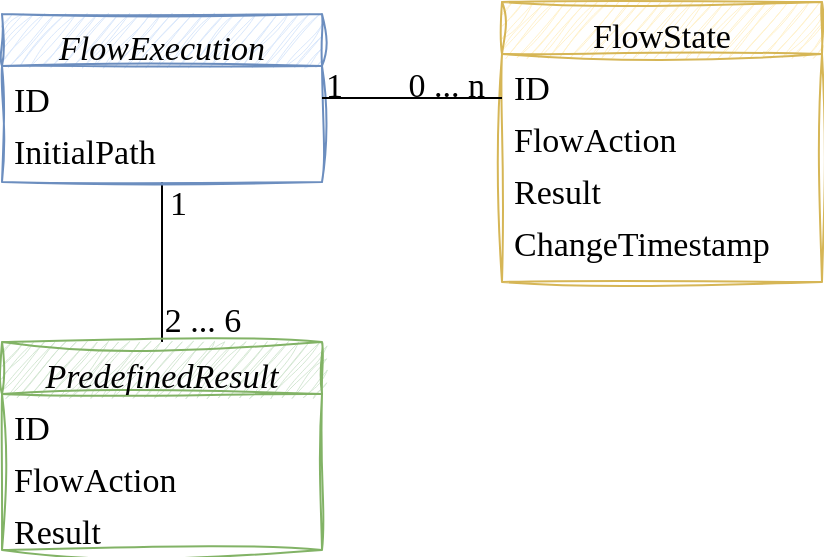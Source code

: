 <mxfile version="24.4.6" type="device">
  <diagram id="C5RBs43oDa-KdzZeNtuy" name="Page-1">
    <mxGraphModel dx="2074" dy="1146" grid="1" gridSize="10" guides="1" tooltips="1" connect="1" arrows="1" fold="1" page="1" pageScale="1" pageWidth="827" pageHeight="1169" math="0" shadow="0">
      <root>
        <mxCell id="WIyWlLk6GJQsqaUBKTNV-0" />
        <mxCell id="WIyWlLk6GJQsqaUBKTNV-1" parent="WIyWlLk6GJQsqaUBKTNV-0" />
        <mxCell id="cyo2uGks4CfVqS--dkHe-4" value="2 ... 6" style="edgeStyle=orthogonalEdgeStyle;rounded=0;orthogonalLoop=1;jettySize=auto;html=1;endArrow=none;endFill=0;fontFamily=Just Another Hand;fontSource=https%3A%2F%2Ffonts.googleapis.com%2Fcss%3Ffamily%3DJust%2BAnother%2BHand;fontSize=17;" parent="WIyWlLk6GJQsqaUBKTNV-1" source="zkfFHV4jXpPFQw0GAbJ--0" target="cyo2uGks4CfVqS--dkHe-1" edge="1">
          <mxGeometry x="0.75" y="20" relative="1" as="geometry">
            <Array as="points">
              <mxPoint x="270" y="260" />
              <mxPoint x="270" y="260" />
            </Array>
            <mxPoint as="offset" />
          </mxGeometry>
        </mxCell>
        <mxCell id="zkfFHV4jXpPFQw0GAbJ--0" value="FlowExecution" style="swimlane;fontStyle=2;align=center;verticalAlign=top;childLayout=stackLayout;horizontal=1;startSize=26;horizontalStack=0;resizeParent=1;resizeLast=0;collapsible=1;marginBottom=0;rounded=0;shadow=0;strokeWidth=1;fillColor=#dae8fc;strokeColor=#6c8ebf;fontFamily=Just Another Hand;fontSource=https%3A%2F%2Ffonts.googleapis.com%2Fcss%3Ffamily%3DJust%2BAnother%2BHand;fontSize=17;sketch=1;curveFitting=1;jiggle=2;" parent="WIyWlLk6GJQsqaUBKTNV-1" vertex="1">
          <mxGeometry x="190" y="156" width="160" height="84" as="geometry">
            <mxRectangle x="230" y="140" width="160" height="26" as="alternateBounds" />
          </mxGeometry>
        </mxCell>
        <mxCell id="zkfFHV4jXpPFQw0GAbJ--1" value="ID" style="text;align=left;verticalAlign=top;spacingLeft=4;spacingRight=4;overflow=hidden;rotatable=0;points=[[0,0.5],[1,0.5]];portConstraint=eastwest;fontFamily=Just Another Hand;fontSource=https%3A%2F%2Ffonts.googleapis.com%2Fcss%3Ffamily%3DJust%2BAnother%2BHand;fontSize=17;" parent="zkfFHV4jXpPFQw0GAbJ--0" vertex="1">
          <mxGeometry y="26" width="160" height="26" as="geometry" />
        </mxCell>
        <mxCell id="zkfFHV4jXpPFQw0GAbJ--2" value="InitialPath" style="text;align=left;verticalAlign=top;spacingLeft=4;spacingRight=4;overflow=hidden;rotatable=0;points=[[0,0.5],[1,0.5]];portConstraint=eastwest;rounded=0;shadow=0;html=0;fontFamily=Just Another Hand;fontSource=https%3A%2F%2Ffonts.googleapis.com%2Fcss%3Ffamily%3DJust%2BAnother%2BHand;fontSize=17;" parent="zkfFHV4jXpPFQw0GAbJ--0" vertex="1">
          <mxGeometry y="52" width="160" height="26" as="geometry" />
        </mxCell>
        <mxCell id="zkfFHV4jXpPFQw0GAbJ--17" value="FlowState" style="swimlane;fontStyle=0;align=center;verticalAlign=top;childLayout=stackLayout;horizontal=1;startSize=26;horizontalStack=0;resizeParent=1;resizeLast=0;collapsible=1;marginBottom=0;rounded=0;shadow=0;strokeWidth=1;fillColor=#fff2cc;strokeColor=#d6b656;sketch=1;curveFitting=1;jiggle=2;fontFamily=Just Another Hand;fontSource=https%3A%2F%2Ffonts.googleapis.com%2Fcss%3Ffamily%3DJust%2BAnother%2BHand;fontSize=17;" parent="WIyWlLk6GJQsqaUBKTNV-1" vertex="1">
          <mxGeometry x="440" y="150" width="160" height="140" as="geometry">
            <mxRectangle x="550" y="140" width="160" height="26" as="alternateBounds" />
          </mxGeometry>
        </mxCell>
        <mxCell id="zkfFHV4jXpPFQw0GAbJ--24" value="ID" style="text;align=left;verticalAlign=top;spacingLeft=4;spacingRight=4;overflow=hidden;rotatable=0;points=[[0,0.5],[1,0.5]];portConstraint=eastwest;fontFamily=Just Another Hand;fontSource=https%3A%2F%2Ffonts.googleapis.com%2Fcss%3Ffamily%3DJust%2BAnother%2BHand;fontSize=17;" parent="zkfFHV4jXpPFQw0GAbJ--17" vertex="1">
          <mxGeometry y="26" width="160" height="26" as="geometry" />
        </mxCell>
        <mxCell id="zkfFHV4jXpPFQw0GAbJ--18" value="FlowAction" style="text;align=left;verticalAlign=top;spacingLeft=4;spacingRight=4;overflow=hidden;rotatable=0;points=[[0,0.5],[1,0.5]];portConstraint=eastwest;sketch=1;curveFitting=1;jiggle=2;fontFamily=Just Another Hand;fontSource=https%3A%2F%2Ffonts.googleapis.com%2Fcss%3Ffamily%3DJust%2BAnother%2BHand;fontSize=17;" parent="zkfFHV4jXpPFQw0GAbJ--17" vertex="1">
          <mxGeometry y="52" width="160" height="26" as="geometry" />
        </mxCell>
        <mxCell id="zkfFHV4jXpPFQw0GAbJ--19" value="Result" style="text;align=left;verticalAlign=top;spacingLeft=4;spacingRight=4;overflow=hidden;rotatable=0;points=[[0,0.5],[1,0.5]];portConstraint=eastwest;rounded=0;shadow=0;html=0;fontFamily=Just Another Hand;fontSource=https%3A%2F%2Ffonts.googleapis.com%2Fcss%3Ffamily%3DJust%2BAnother%2BHand;fontSize=17;" parent="zkfFHV4jXpPFQw0GAbJ--17" vertex="1">
          <mxGeometry y="78" width="160" height="26" as="geometry" />
        </mxCell>
        <mxCell id="zkfFHV4jXpPFQw0GAbJ--21" value="ChangeTimestamp" style="text;align=left;verticalAlign=top;spacingLeft=4;spacingRight=4;overflow=hidden;rotatable=0;points=[[0,0.5],[1,0.5]];portConstraint=eastwest;rounded=0;shadow=0;html=0;fontFamily=Just Another Hand;fontSource=https%3A%2F%2Ffonts.googleapis.com%2Fcss%3Ffamily%3DJust%2BAnother%2BHand;fontSize=17;" parent="zkfFHV4jXpPFQw0GAbJ--17" vertex="1">
          <mxGeometry y="104" width="160" height="26" as="geometry" />
        </mxCell>
        <mxCell id="zkfFHV4jXpPFQw0GAbJ--26" value="" style="endArrow=none;shadow=0;strokeWidth=1;rounded=0;curved=0;endFill=0;edgeStyle=elbowEdgeStyle;elbow=vertical;fontFamily=Just Another Hand;fontSource=https%3A%2F%2Ffonts.googleapis.com%2Fcss%3Ffamily%3DJust%2BAnother%2BHand;fontSize=17;" parent="WIyWlLk6GJQsqaUBKTNV-1" source="zkfFHV4jXpPFQw0GAbJ--0" target="zkfFHV4jXpPFQw0GAbJ--17" edge="1">
          <mxGeometry x="0.5" y="41" relative="1" as="geometry">
            <mxPoint x="380" y="192" as="sourcePoint" />
            <mxPoint x="540" y="192" as="targetPoint" />
            <mxPoint x="-40" y="32" as="offset" />
          </mxGeometry>
        </mxCell>
        <mxCell id="zkfFHV4jXpPFQw0GAbJ--27" value="1" style="resizable=0;align=left;verticalAlign=bottom;labelBackgroundColor=none;fontSize=17;fontFamily=Just Another Hand;fontSource=https%3A%2F%2Ffonts.googleapis.com%2Fcss%3Ffamily%3DJust%2BAnother%2BHand;" parent="zkfFHV4jXpPFQw0GAbJ--26" connectable="0" vertex="1">
          <mxGeometry x="-1" relative="1" as="geometry">
            <mxPoint y="4" as="offset" />
          </mxGeometry>
        </mxCell>
        <mxCell id="zkfFHV4jXpPFQw0GAbJ--28" value="0 ... n" style="resizable=0;align=right;verticalAlign=bottom;labelBackgroundColor=none;fontSize=17;fontFamily=Just Another Hand;fontSource=https%3A%2F%2Ffonts.googleapis.com%2Fcss%3Ffamily%3DJust%2BAnother%2BHand;" parent="zkfFHV4jXpPFQw0GAbJ--26" connectable="0" vertex="1">
          <mxGeometry x="1" relative="1" as="geometry">
            <mxPoint x="-7" y="4" as="offset" />
          </mxGeometry>
        </mxCell>
        <mxCell id="cyo2uGks4CfVqS--dkHe-1" value="PredefinedResult" style="swimlane;fontStyle=2;align=center;verticalAlign=top;childLayout=stackLayout;horizontal=1;startSize=26;horizontalStack=0;resizeParent=1;resizeLast=0;collapsible=1;marginBottom=0;rounded=0;shadow=0;strokeWidth=1;fillColor=#d5e8d4;strokeColor=#82b366;fontFamily=Just Another Hand;fontSource=https%3A%2F%2Ffonts.googleapis.com%2Fcss%3Ffamily%3DJust%2BAnother%2BHand;fontSize=17;sketch=1;curveFitting=1;jiggle=2;" parent="WIyWlLk6GJQsqaUBKTNV-1" vertex="1">
          <mxGeometry x="190" y="320" width="160" height="104" as="geometry">
            <mxRectangle x="230" y="140" width="160" height="26" as="alternateBounds" />
          </mxGeometry>
        </mxCell>
        <mxCell id="cyo2uGks4CfVqS--dkHe-2" value="ID" style="text;align=left;verticalAlign=top;spacingLeft=4;spacingRight=4;overflow=hidden;rotatable=0;points=[[0,0.5],[1,0.5]];portConstraint=eastwest;fontFamily=Just Another Hand;fontSource=https%3A%2F%2Ffonts.googleapis.com%2Fcss%3Ffamily%3DJust%2BAnother%2BHand;fontSize=17;" parent="cyo2uGks4CfVqS--dkHe-1" vertex="1">
          <mxGeometry y="26" width="160" height="26" as="geometry" />
        </mxCell>
        <mxCell id="cyo2uGks4CfVqS--dkHe-5" value="FlowAction" style="text;align=left;verticalAlign=top;spacingLeft=4;spacingRight=4;overflow=hidden;rotatable=0;points=[[0,0.5],[1,0.5]];portConstraint=eastwest;rounded=0;shadow=0;html=0;fontFamily=Just Another Hand;fontSource=https%3A%2F%2Ffonts.googleapis.com%2Fcss%3Ffamily%3DJust%2BAnother%2BHand;fontSize=17;" parent="cyo2uGks4CfVqS--dkHe-1" vertex="1">
          <mxGeometry y="52" width="160" height="26" as="geometry" />
        </mxCell>
        <mxCell id="cyo2uGks4CfVqS--dkHe-3" value="Result" style="text;align=left;verticalAlign=top;spacingLeft=4;spacingRight=4;overflow=hidden;rotatable=0;points=[[0,0.5],[1,0.5]];portConstraint=eastwest;rounded=0;shadow=0;html=0;fontFamily=Just Another Hand;fontSource=https%3A%2F%2Ffonts.googleapis.com%2Fcss%3Ffamily%3DJust%2BAnother%2BHand;fontSize=17;" parent="cyo2uGks4CfVqS--dkHe-1" vertex="1">
          <mxGeometry y="78" width="160" height="26" as="geometry" />
        </mxCell>
        <mxCell id="cyo2uGks4CfVqS--dkHe-6" value="1" style="resizable=0;align=right;verticalAlign=bottom;labelBackgroundColor=none;fontSize=17;fontFamily=Just Another Hand;fontSource=https%3A%2F%2Ffonts.googleapis.com%2Fcss%3Ffamily%3DJust%2BAnother%2BHand;" parent="WIyWlLk6GJQsqaUBKTNV-1" connectable="0" vertex="1">
          <mxGeometry x="310" y="260" as="geometry">
            <mxPoint x="-26" y="1" as="offset" />
          </mxGeometry>
        </mxCell>
      </root>
    </mxGraphModel>
  </diagram>
</mxfile>
